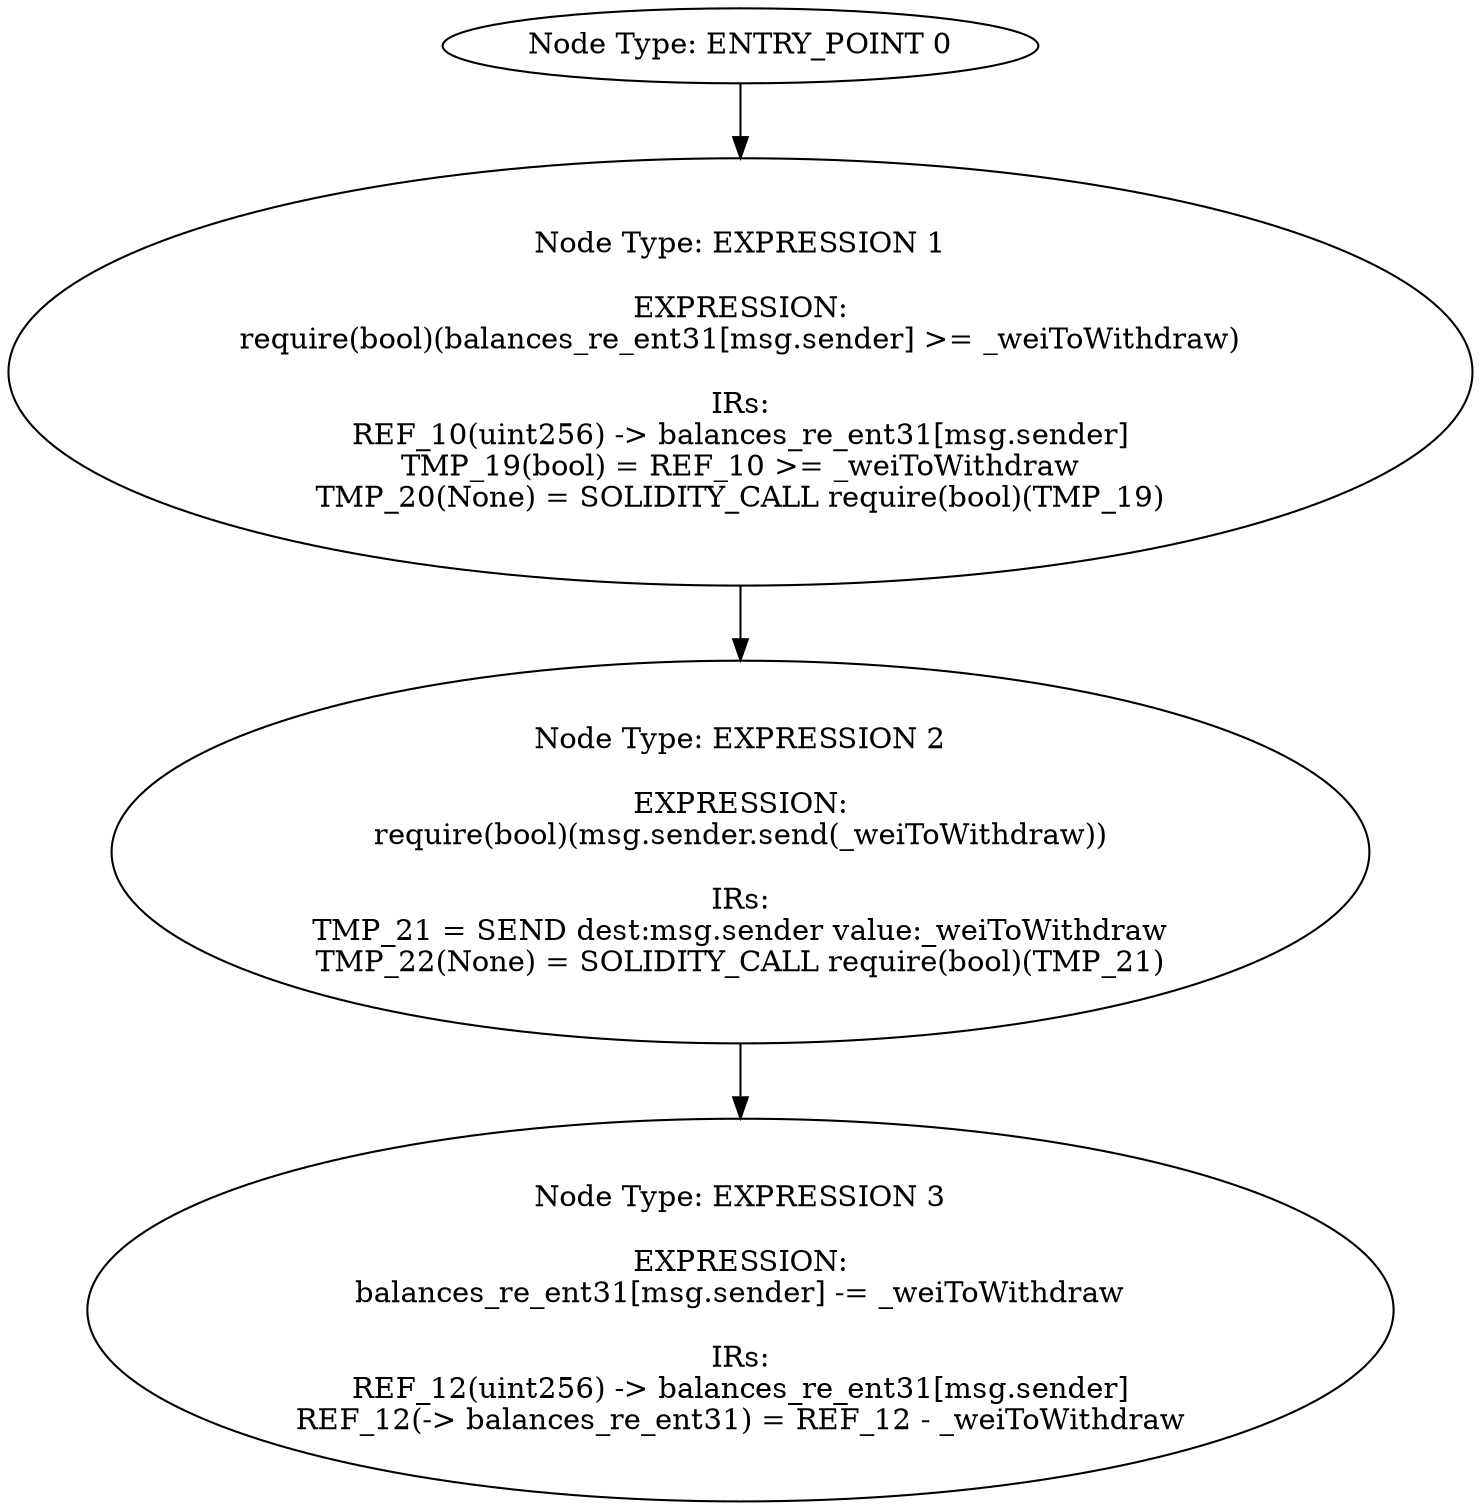digraph{
0[label="Node Type: ENTRY_POINT 0
"];
0->1;
1[label="Node Type: EXPRESSION 1

EXPRESSION:
require(bool)(balances_re_ent31[msg.sender] >= _weiToWithdraw)

IRs:
REF_10(uint256) -> balances_re_ent31[msg.sender]
TMP_19(bool) = REF_10 >= _weiToWithdraw
TMP_20(None) = SOLIDITY_CALL require(bool)(TMP_19)"];
1->2;
2[label="Node Type: EXPRESSION 2

EXPRESSION:
require(bool)(msg.sender.send(_weiToWithdraw))

IRs:
TMP_21 = SEND dest:msg.sender value:_weiToWithdraw
TMP_22(None) = SOLIDITY_CALL require(bool)(TMP_21)"];
2->3;
3[label="Node Type: EXPRESSION 3

EXPRESSION:
balances_re_ent31[msg.sender] -= _weiToWithdraw

IRs:
REF_12(uint256) -> balances_re_ent31[msg.sender]
REF_12(-> balances_re_ent31) = REF_12 - _weiToWithdraw"];
}

